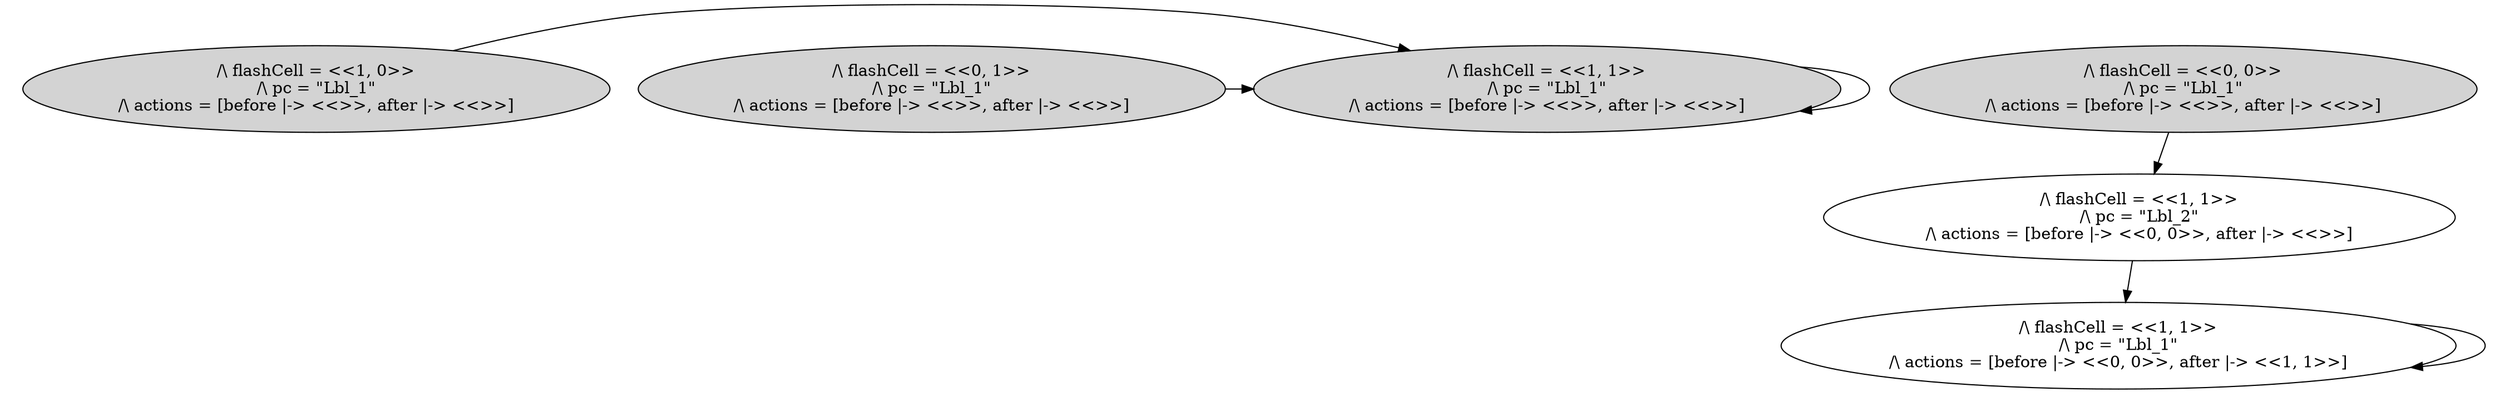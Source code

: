 strict digraph DiskGraph {
nodesep=0.35;
subgraph cluster_graph {
color="white";
-1162526577771570649 [label="/\\ flashCell = <<0, 0>>\n/\\ pc = \"Lbl_1\"\n/\\ actions = [before |-> <<>>, after |-> <<>>]",style = filled]
-5982443251801584076 [label="/\\ flashCell = <<0, 1>>\n/\\ pc = \"Lbl_1\"\n/\\ actions = [before |-> <<>>, after |-> <<>>]",style = filled]
5290629654289936287 [label="/\\ flashCell = <<1, 0>>\n/\\ pc = \"Lbl_1\"\n/\\ actions = [before |-> <<>>, after |-> <<>>]",style = filled]
741932923234548620 [label="/\\ flashCell = <<1, 1>>\n/\\ pc = \"Lbl_1\"\n/\\ actions = [before |-> <<>>, after |-> <<>>]",style = filled]
-5982443251801584076 -> 741932923234548620 [label="",color="black",fontcolor="black"];
-1162526577771570649 -> 1168469046134920201 [label="",color="black",fontcolor="black"];
1168469046134920201 [label="/\\ flashCell = <<1, 1>>\n/\\ pc = \"Lbl_2\"\n/\\ actions = [before |-> <<0, 0>>, after |-> <<>>]"];
5290629654289936287 -> 741932923234548620 [label="",color="black",fontcolor="black"];
741932923234548620 -> 741932923234548620 [label="",color="black",fontcolor="black"];
1168469046134920201 -> -984735672641081030 [label="",color="black",fontcolor="black"];
-984735672641081030 [label="/\\ flashCell = <<1, 1>>\n/\\ pc = \"Lbl_1\"\n/\\ actions = [before |-> <<0, 0>>, after |-> <<1, 1>>]"];
-984735672641081030 -> -984735672641081030 [label="",color="black",fontcolor="black"];
{rank = same; 741932923234548620;5290629654289936287;-5982443251801584076;-1162526577771570649;}
{rank = same; 1168469046134920201;}
{rank = same; -984735672641081030;}
}
}